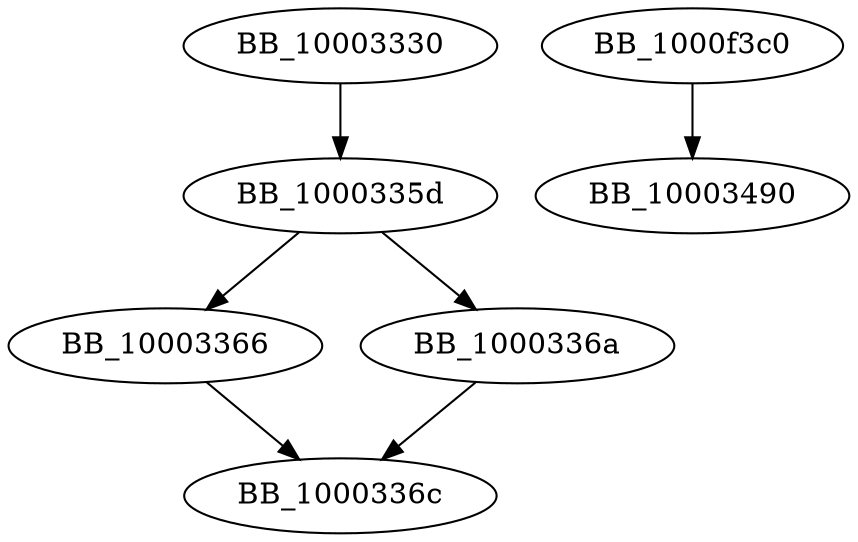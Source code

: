 DiGraph sub_10003330{
BB_10003330->BB_1000335d
BB_1000335d->BB_10003366
BB_1000335d->BB_1000336a
BB_10003366->BB_1000336c
BB_1000336a->BB_1000336c
BB_1000f3c0->BB_10003490
}
